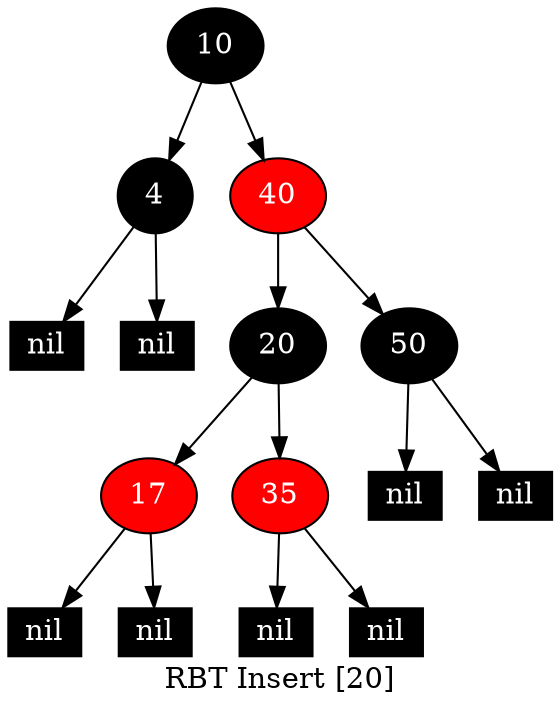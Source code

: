 digraph G {
    label="RBT Insert [20]";
    node [width=0.5,fontcolor=white,style=filled];
    10 [fillcolor=black]
    10 -> 4
    10 -> 40
    4 [fillcolor=black]
    4 -> NULLl4
    NULLl4 [label="nil",width=0.3,height=0.2,shape=box,fillcolor=black]
    4 -> NULLr4
    NULLr4 [label="nil",width=0.3,height=0.2,shape=box,fillcolor=black]
    40 [fillcolor=red]
    40 -> 20
    40 -> 50
    20 [fillcolor=black]
    20 -> 17
    20 -> 35
    17 [fillcolor=red]
    17 -> NULLl17
    NULLl17 [label="nil",width=0.3,height=0.2,shape=box,fillcolor=black]
    17 -> NULLr17
    NULLr17 [label="nil",width=0.3,height=0.2,shape=box,fillcolor=black]
    35 [fillcolor=red]
    35 -> NULLl35
    NULLl35 [label="nil",width=0.3,height=0.2,shape=box,fillcolor=black]
    35 -> NULLr35
    NULLr35 [label="nil",width=0.3,height=0.2,shape=box,fillcolor=black]
    50 [fillcolor=black]
    50 -> NULLl50
    NULLl50 [label="nil",width=0.3,height=0.2,shape=box,fillcolor=black]
    50 -> NULLr50
    NULLr50 [label="nil",width=0.3,height=0.2,shape=box,fillcolor=black]
}
